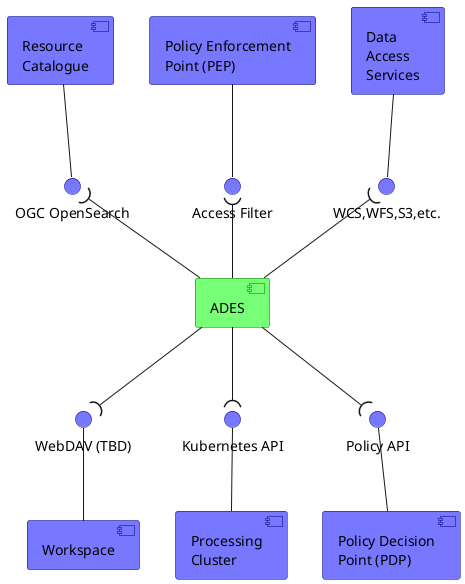 @startuml component

hide stereotype

component "Policy Enforcement\nPoint (PEP)" as pep <<provider>>
() "Access Filter" as pepauth <<consumed>>
pep -down- pepauth

component "Resource\nCatalogue" as catalog <<provider>>
() "OGC OpenSearch" as opensearch <<consumed>>
catalog -down- opensearch

component "Data\nAccess\nServices" as dataaccess <<provider>>
() "WCS,WFS,S3,etc." as dataserve <<consumed>>
dataaccess -down- dataserve

component "Policy Decision\nPoint (PDP)" as pdp <<provider>>
() "Policy API" as policyapi <<consumed>>
pdp -up- policyapi

component [Processing\nCluster] as proccluster <<provider>>
() "Kubernetes API" as kubeapi <<consumed>>
proccluster -up- kubeapi

component "Workspace" as workspace <<provider>>
() "WebDAV (TBD)" as wsapi <<consumed>>
workspace -up- wsapi

component "ADES" as ades <<ades>>
ades -up-( pepauth
ades -up-( opensearch
ades -up-( dataserve
ades -down-( kubeapi
ades -down-( policyapi
ades -down-( wsapi

skinparam component<<ades>> {
    BackgroundColor #77ff77
    BorderColor #007700
}

skinparam interface<<consumed>> {
    BackgroundColor #7777ff
    BorderColor #000077
}

skinparam component<<provider>> {
    BackgroundColor #7777ff
    BorderColor #000077
}

@enduml
